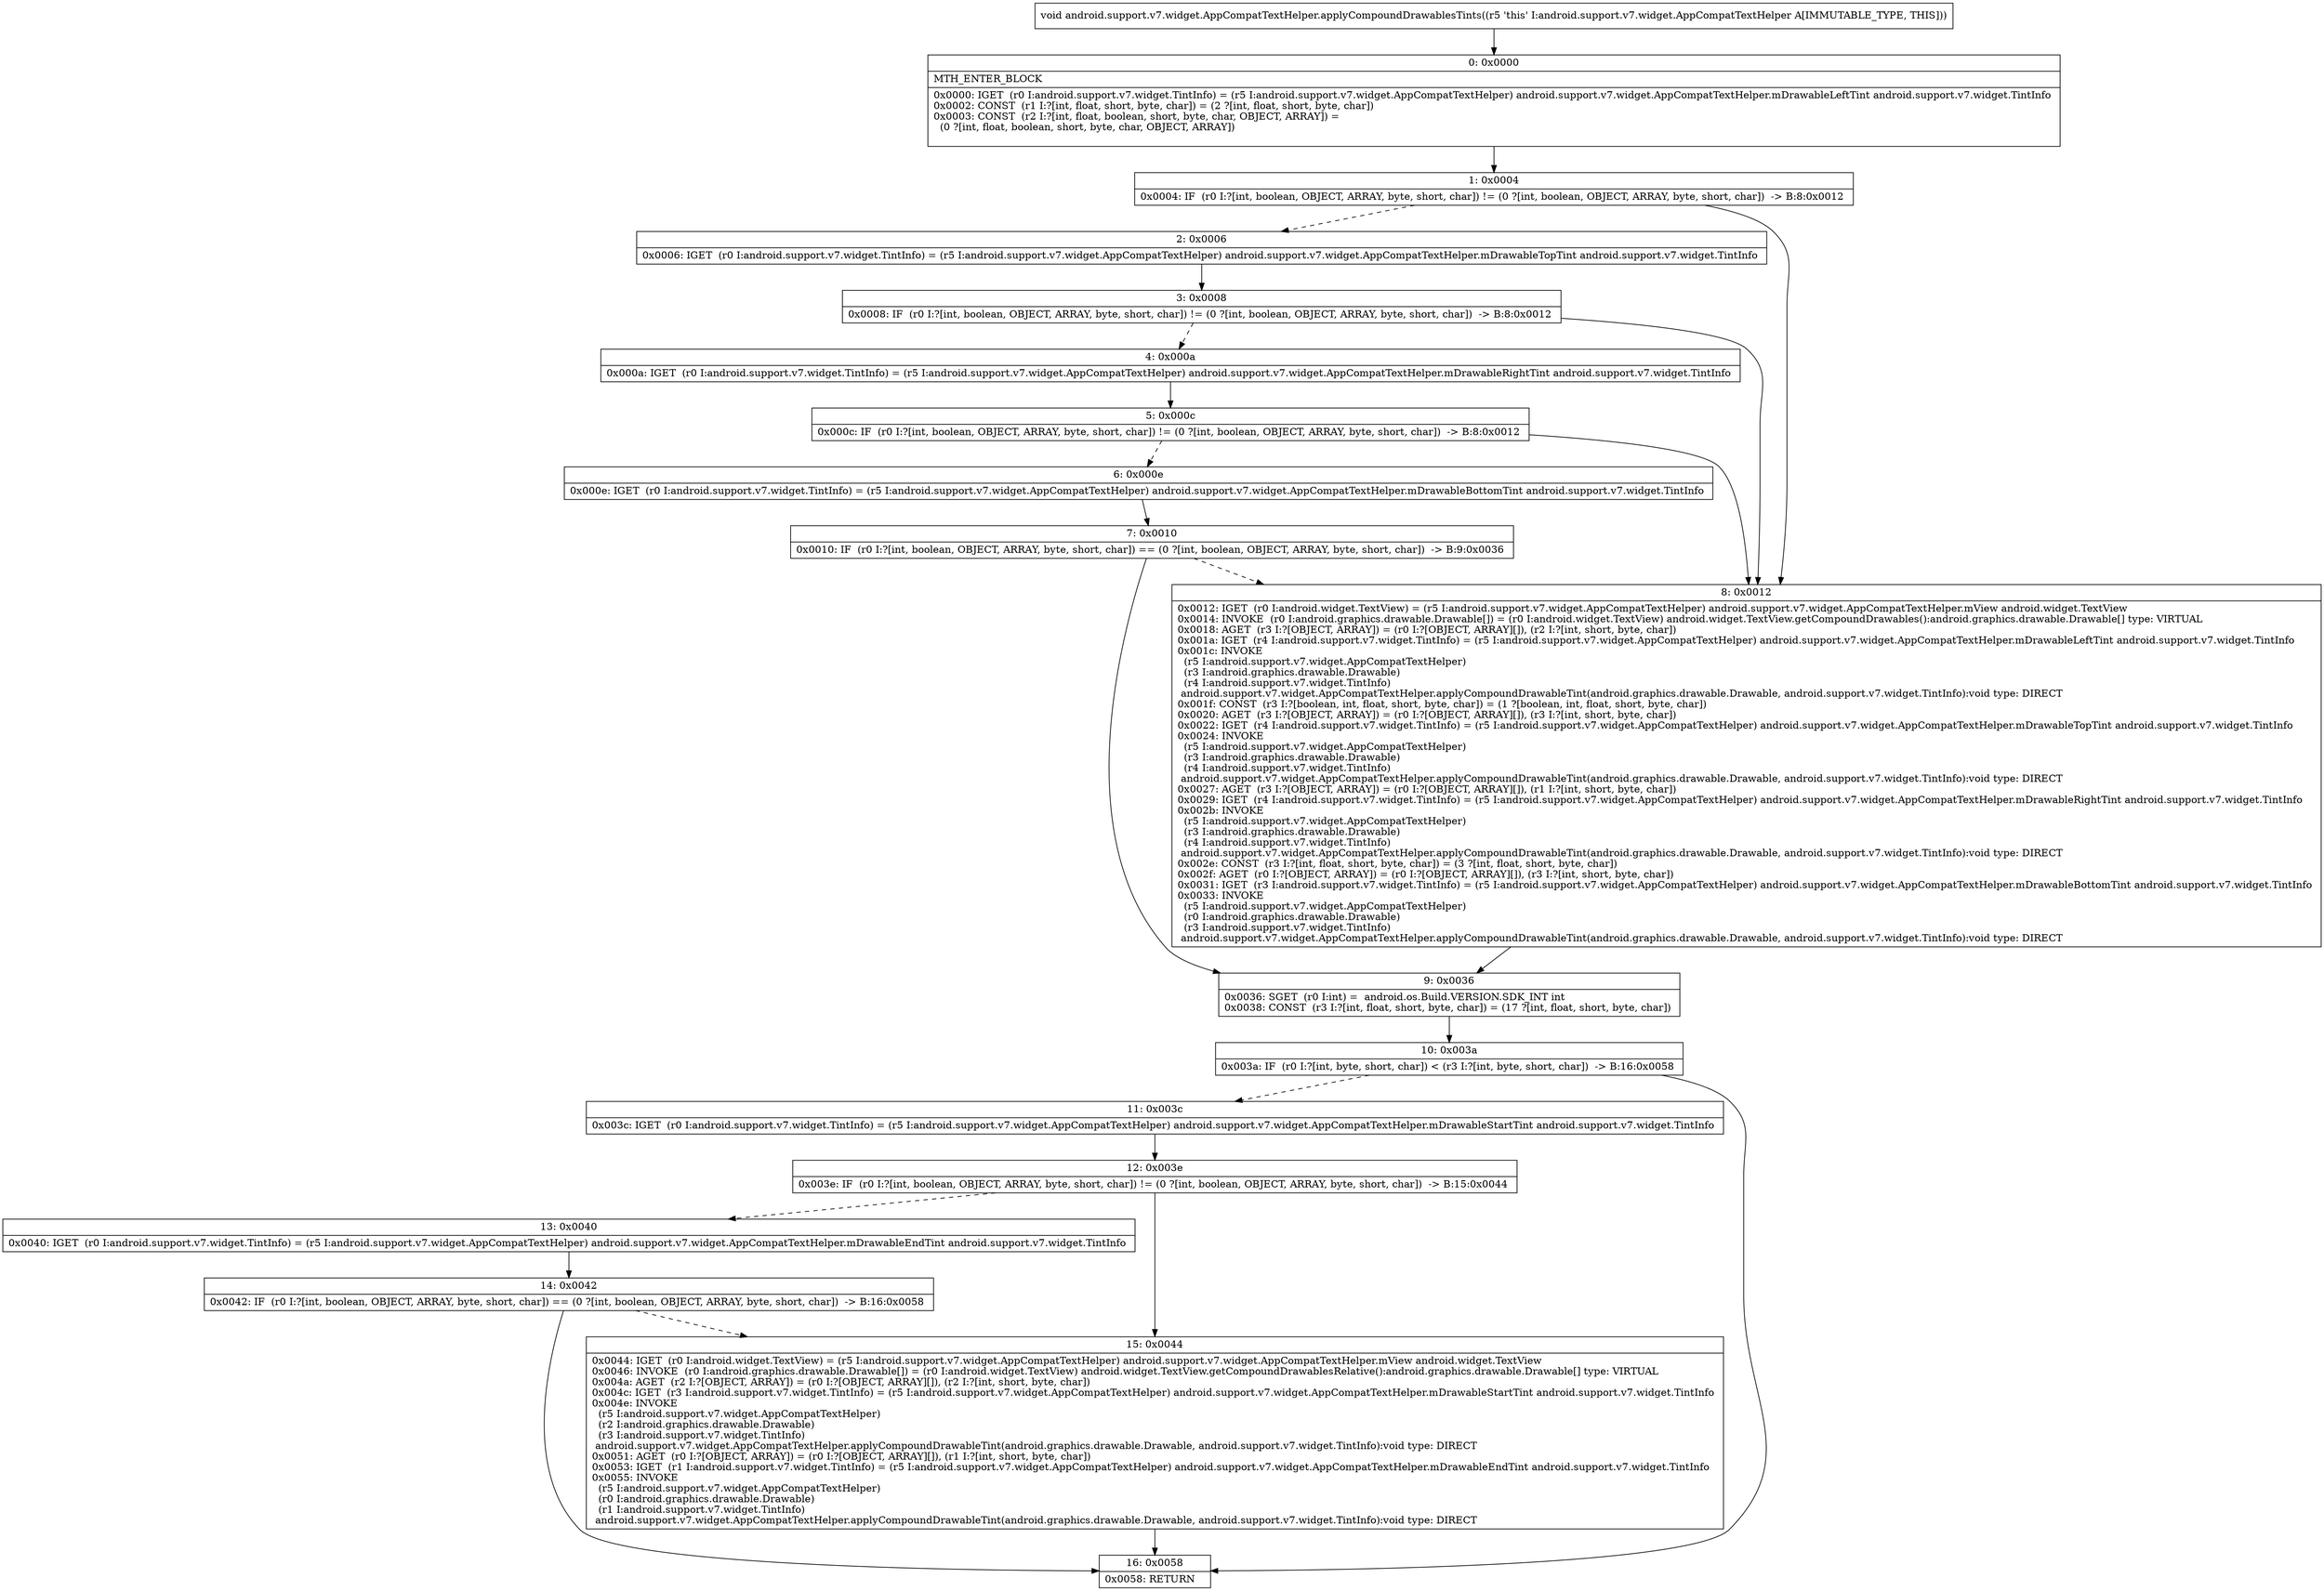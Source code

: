 digraph "CFG forandroid.support.v7.widget.AppCompatTextHelper.applyCompoundDrawablesTints()V" {
Node_0 [shape=record,label="{0\:\ 0x0000|MTH_ENTER_BLOCK\l|0x0000: IGET  (r0 I:android.support.v7.widget.TintInfo) = (r5 I:android.support.v7.widget.AppCompatTextHelper) android.support.v7.widget.AppCompatTextHelper.mDrawableLeftTint android.support.v7.widget.TintInfo \l0x0002: CONST  (r1 I:?[int, float, short, byte, char]) = (2 ?[int, float, short, byte, char]) \l0x0003: CONST  (r2 I:?[int, float, boolean, short, byte, char, OBJECT, ARRAY]) = \l  (0 ?[int, float, boolean, short, byte, char, OBJECT, ARRAY])\l \l}"];
Node_1 [shape=record,label="{1\:\ 0x0004|0x0004: IF  (r0 I:?[int, boolean, OBJECT, ARRAY, byte, short, char]) != (0 ?[int, boolean, OBJECT, ARRAY, byte, short, char])  \-\> B:8:0x0012 \l}"];
Node_2 [shape=record,label="{2\:\ 0x0006|0x0006: IGET  (r0 I:android.support.v7.widget.TintInfo) = (r5 I:android.support.v7.widget.AppCompatTextHelper) android.support.v7.widget.AppCompatTextHelper.mDrawableTopTint android.support.v7.widget.TintInfo \l}"];
Node_3 [shape=record,label="{3\:\ 0x0008|0x0008: IF  (r0 I:?[int, boolean, OBJECT, ARRAY, byte, short, char]) != (0 ?[int, boolean, OBJECT, ARRAY, byte, short, char])  \-\> B:8:0x0012 \l}"];
Node_4 [shape=record,label="{4\:\ 0x000a|0x000a: IGET  (r0 I:android.support.v7.widget.TintInfo) = (r5 I:android.support.v7.widget.AppCompatTextHelper) android.support.v7.widget.AppCompatTextHelper.mDrawableRightTint android.support.v7.widget.TintInfo \l}"];
Node_5 [shape=record,label="{5\:\ 0x000c|0x000c: IF  (r0 I:?[int, boolean, OBJECT, ARRAY, byte, short, char]) != (0 ?[int, boolean, OBJECT, ARRAY, byte, short, char])  \-\> B:8:0x0012 \l}"];
Node_6 [shape=record,label="{6\:\ 0x000e|0x000e: IGET  (r0 I:android.support.v7.widget.TintInfo) = (r5 I:android.support.v7.widget.AppCompatTextHelper) android.support.v7.widget.AppCompatTextHelper.mDrawableBottomTint android.support.v7.widget.TintInfo \l}"];
Node_7 [shape=record,label="{7\:\ 0x0010|0x0010: IF  (r0 I:?[int, boolean, OBJECT, ARRAY, byte, short, char]) == (0 ?[int, boolean, OBJECT, ARRAY, byte, short, char])  \-\> B:9:0x0036 \l}"];
Node_8 [shape=record,label="{8\:\ 0x0012|0x0012: IGET  (r0 I:android.widget.TextView) = (r5 I:android.support.v7.widget.AppCompatTextHelper) android.support.v7.widget.AppCompatTextHelper.mView android.widget.TextView \l0x0014: INVOKE  (r0 I:android.graphics.drawable.Drawable[]) = (r0 I:android.widget.TextView) android.widget.TextView.getCompoundDrawables():android.graphics.drawable.Drawable[] type: VIRTUAL \l0x0018: AGET  (r3 I:?[OBJECT, ARRAY]) = (r0 I:?[OBJECT, ARRAY][]), (r2 I:?[int, short, byte, char]) \l0x001a: IGET  (r4 I:android.support.v7.widget.TintInfo) = (r5 I:android.support.v7.widget.AppCompatTextHelper) android.support.v7.widget.AppCompatTextHelper.mDrawableLeftTint android.support.v7.widget.TintInfo \l0x001c: INVOKE  \l  (r5 I:android.support.v7.widget.AppCompatTextHelper)\l  (r3 I:android.graphics.drawable.Drawable)\l  (r4 I:android.support.v7.widget.TintInfo)\l android.support.v7.widget.AppCompatTextHelper.applyCompoundDrawableTint(android.graphics.drawable.Drawable, android.support.v7.widget.TintInfo):void type: DIRECT \l0x001f: CONST  (r3 I:?[boolean, int, float, short, byte, char]) = (1 ?[boolean, int, float, short, byte, char]) \l0x0020: AGET  (r3 I:?[OBJECT, ARRAY]) = (r0 I:?[OBJECT, ARRAY][]), (r3 I:?[int, short, byte, char]) \l0x0022: IGET  (r4 I:android.support.v7.widget.TintInfo) = (r5 I:android.support.v7.widget.AppCompatTextHelper) android.support.v7.widget.AppCompatTextHelper.mDrawableTopTint android.support.v7.widget.TintInfo \l0x0024: INVOKE  \l  (r5 I:android.support.v7.widget.AppCompatTextHelper)\l  (r3 I:android.graphics.drawable.Drawable)\l  (r4 I:android.support.v7.widget.TintInfo)\l android.support.v7.widget.AppCompatTextHelper.applyCompoundDrawableTint(android.graphics.drawable.Drawable, android.support.v7.widget.TintInfo):void type: DIRECT \l0x0027: AGET  (r3 I:?[OBJECT, ARRAY]) = (r0 I:?[OBJECT, ARRAY][]), (r1 I:?[int, short, byte, char]) \l0x0029: IGET  (r4 I:android.support.v7.widget.TintInfo) = (r5 I:android.support.v7.widget.AppCompatTextHelper) android.support.v7.widget.AppCompatTextHelper.mDrawableRightTint android.support.v7.widget.TintInfo \l0x002b: INVOKE  \l  (r5 I:android.support.v7.widget.AppCompatTextHelper)\l  (r3 I:android.graphics.drawable.Drawable)\l  (r4 I:android.support.v7.widget.TintInfo)\l android.support.v7.widget.AppCompatTextHelper.applyCompoundDrawableTint(android.graphics.drawable.Drawable, android.support.v7.widget.TintInfo):void type: DIRECT \l0x002e: CONST  (r3 I:?[int, float, short, byte, char]) = (3 ?[int, float, short, byte, char]) \l0x002f: AGET  (r0 I:?[OBJECT, ARRAY]) = (r0 I:?[OBJECT, ARRAY][]), (r3 I:?[int, short, byte, char]) \l0x0031: IGET  (r3 I:android.support.v7.widget.TintInfo) = (r5 I:android.support.v7.widget.AppCompatTextHelper) android.support.v7.widget.AppCompatTextHelper.mDrawableBottomTint android.support.v7.widget.TintInfo \l0x0033: INVOKE  \l  (r5 I:android.support.v7.widget.AppCompatTextHelper)\l  (r0 I:android.graphics.drawable.Drawable)\l  (r3 I:android.support.v7.widget.TintInfo)\l android.support.v7.widget.AppCompatTextHelper.applyCompoundDrawableTint(android.graphics.drawable.Drawable, android.support.v7.widget.TintInfo):void type: DIRECT \l}"];
Node_9 [shape=record,label="{9\:\ 0x0036|0x0036: SGET  (r0 I:int) =  android.os.Build.VERSION.SDK_INT int \l0x0038: CONST  (r3 I:?[int, float, short, byte, char]) = (17 ?[int, float, short, byte, char]) \l}"];
Node_10 [shape=record,label="{10\:\ 0x003a|0x003a: IF  (r0 I:?[int, byte, short, char]) \< (r3 I:?[int, byte, short, char])  \-\> B:16:0x0058 \l}"];
Node_11 [shape=record,label="{11\:\ 0x003c|0x003c: IGET  (r0 I:android.support.v7.widget.TintInfo) = (r5 I:android.support.v7.widget.AppCompatTextHelper) android.support.v7.widget.AppCompatTextHelper.mDrawableStartTint android.support.v7.widget.TintInfo \l}"];
Node_12 [shape=record,label="{12\:\ 0x003e|0x003e: IF  (r0 I:?[int, boolean, OBJECT, ARRAY, byte, short, char]) != (0 ?[int, boolean, OBJECT, ARRAY, byte, short, char])  \-\> B:15:0x0044 \l}"];
Node_13 [shape=record,label="{13\:\ 0x0040|0x0040: IGET  (r0 I:android.support.v7.widget.TintInfo) = (r5 I:android.support.v7.widget.AppCompatTextHelper) android.support.v7.widget.AppCompatTextHelper.mDrawableEndTint android.support.v7.widget.TintInfo \l}"];
Node_14 [shape=record,label="{14\:\ 0x0042|0x0042: IF  (r0 I:?[int, boolean, OBJECT, ARRAY, byte, short, char]) == (0 ?[int, boolean, OBJECT, ARRAY, byte, short, char])  \-\> B:16:0x0058 \l}"];
Node_15 [shape=record,label="{15\:\ 0x0044|0x0044: IGET  (r0 I:android.widget.TextView) = (r5 I:android.support.v7.widget.AppCompatTextHelper) android.support.v7.widget.AppCompatTextHelper.mView android.widget.TextView \l0x0046: INVOKE  (r0 I:android.graphics.drawable.Drawable[]) = (r0 I:android.widget.TextView) android.widget.TextView.getCompoundDrawablesRelative():android.graphics.drawable.Drawable[] type: VIRTUAL \l0x004a: AGET  (r2 I:?[OBJECT, ARRAY]) = (r0 I:?[OBJECT, ARRAY][]), (r2 I:?[int, short, byte, char]) \l0x004c: IGET  (r3 I:android.support.v7.widget.TintInfo) = (r5 I:android.support.v7.widget.AppCompatTextHelper) android.support.v7.widget.AppCompatTextHelper.mDrawableStartTint android.support.v7.widget.TintInfo \l0x004e: INVOKE  \l  (r5 I:android.support.v7.widget.AppCompatTextHelper)\l  (r2 I:android.graphics.drawable.Drawable)\l  (r3 I:android.support.v7.widget.TintInfo)\l android.support.v7.widget.AppCompatTextHelper.applyCompoundDrawableTint(android.graphics.drawable.Drawable, android.support.v7.widget.TintInfo):void type: DIRECT \l0x0051: AGET  (r0 I:?[OBJECT, ARRAY]) = (r0 I:?[OBJECT, ARRAY][]), (r1 I:?[int, short, byte, char]) \l0x0053: IGET  (r1 I:android.support.v7.widget.TintInfo) = (r5 I:android.support.v7.widget.AppCompatTextHelper) android.support.v7.widget.AppCompatTextHelper.mDrawableEndTint android.support.v7.widget.TintInfo \l0x0055: INVOKE  \l  (r5 I:android.support.v7.widget.AppCompatTextHelper)\l  (r0 I:android.graphics.drawable.Drawable)\l  (r1 I:android.support.v7.widget.TintInfo)\l android.support.v7.widget.AppCompatTextHelper.applyCompoundDrawableTint(android.graphics.drawable.Drawable, android.support.v7.widget.TintInfo):void type: DIRECT \l}"];
Node_16 [shape=record,label="{16\:\ 0x0058|0x0058: RETURN   \l}"];
MethodNode[shape=record,label="{void android.support.v7.widget.AppCompatTextHelper.applyCompoundDrawablesTints((r5 'this' I:android.support.v7.widget.AppCompatTextHelper A[IMMUTABLE_TYPE, THIS])) }"];
MethodNode -> Node_0;
Node_0 -> Node_1;
Node_1 -> Node_2[style=dashed];
Node_1 -> Node_8;
Node_2 -> Node_3;
Node_3 -> Node_4[style=dashed];
Node_3 -> Node_8;
Node_4 -> Node_5;
Node_5 -> Node_6[style=dashed];
Node_5 -> Node_8;
Node_6 -> Node_7;
Node_7 -> Node_8[style=dashed];
Node_7 -> Node_9;
Node_8 -> Node_9;
Node_9 -> Node_10;
Node_10 -> Node_11[style=dashed];
Node_10 -> Node_16;
Node_11 -> Node_12;
Node_12 -> Node_13[style=dashed];
Node_12 -> Node_15;
Node_13 -> Node_14;
Node_14 -> Node_15[style=dashed];
Node_14 -> Node_16;
Node_15 -> Node_16;
}

